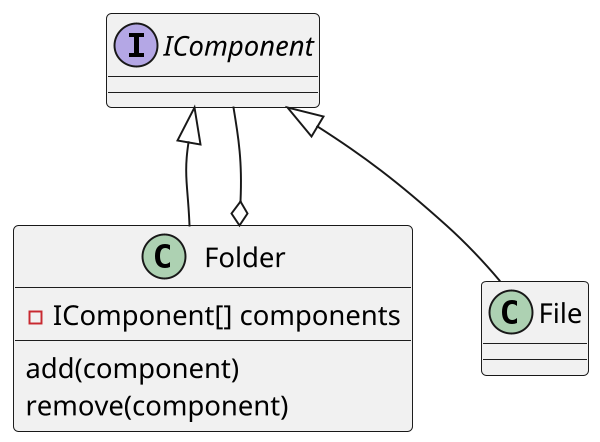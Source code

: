 @startuml Composite
scale 600*600

interface IComponent {}
class Folder {
    -IComponent[] components
    add(component)
    remove(component)
}
IComponent <|-- File
IComponent <|-- Folder
Folder o-- IComponent
@enduml